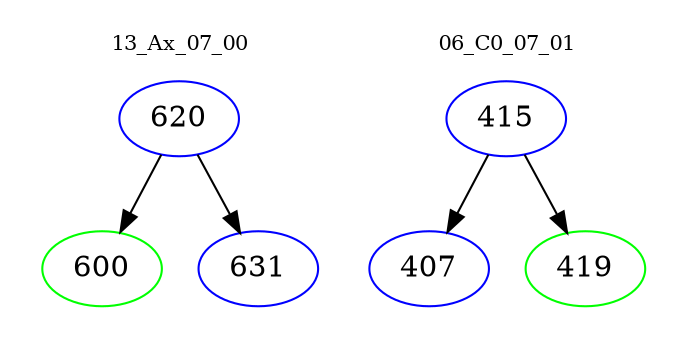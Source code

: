 digraph{
subgraph cluster_0 {
color = white
label = "13_Ax_07_00";
fontsize=10;
T0_620 [label="620", color="blue"]
T0_620 -> T0_600 [color="black"]
T0_600 [label="600", color="green"]
T0_620 -> T0_631 [color="black"]
T0_631 [label="631", color="blue"]
}
subgraph cluster_1 {
color = white
label = "06_C0_07_01";
fontsize=10;
T1_415 [label="415", color="blue"]
T1_415 -> T1_407 [color="black"]
T1_407 [label="407", color="blue"]
T1_415 -> T1_419 [color="black"]
T1_419 [label="419", color="green"]
}
}
